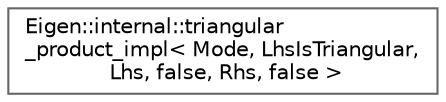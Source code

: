 digraph "类继承关系图"
{
 // LATEX_PDF_SIZE
  bgcolor="transparent";
  edge [fontname=Helvetica,fontsize=10,labelfontname=Helvetica,labelfontsize=10];
  node [fontname=Helvetica,fontsize=10,shape=box,height=0.2,width=0.4];
  rankdir="LR";
  Node0 [id="Node000000",label="Eigen::internal::triangular\l_product_impl\< Mode, LhsIsTriangular,\l Lhs, false, Rhs, false \>",height=0.2,width=0.4,color="grey40", fillcolor="white", style="filled",URL="$struct_eigen_1_1internal_1_1triangular__product__impl_3_01_mode_00_01_lhs_is_triangular_00_01_lh44afb66a9d3654cd1beb7f851ecab864.html",tooltip=" "];
}
